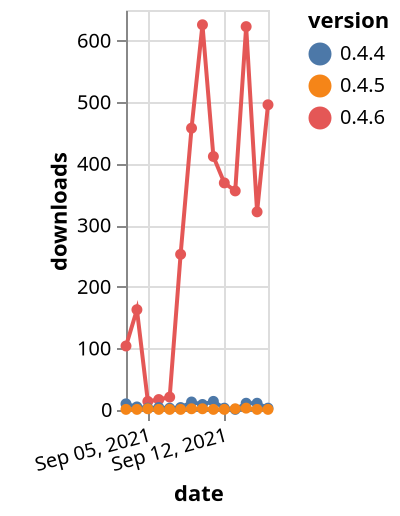 {"$schema": "https://vega.github.io/schema/vega-lite/v5.json", "description": "A simple bar chart with embedded data.", "data": {"values": [{"date": "2021-09-03", "total": 19461, "delta": 104, "version": "0.4.6"}, {"date": "2021-09-04", "total": 19624, "delta": 163, "version": "0.4.6"}, {"date": "2021-09-05", "total": 19638, "delta": 14, "version": "0.4.6"}, {"date": "2021-09-06", "total": 19655, "delta": 17, "version": "0.4.6"}, {"date": "2021-09-07", "total": 19676, "delta": 21, "version": "0.4.6"}, {"date": "2021-09-08", "total": 19929, "delta": 253, "version": "0.4.6"}, {"date": "2021-09-09", "total": 20387, "delta": 458, "version": "0.4.6"}, {"date": "2021-09-10", "total": 21013, "delta": 626, "version": "0.4.6"}, {"date": "2021-09-11", "total": 21425, "delta": 412, "version": "0.4.6"}, {"date": "2021-09-12", "total": 21794, "delta": 369, "version": "0.4.6"}, {"date": "2021-09-13", "total": 22150, "delta": 356, "version": "0.4.6"}, {"date": "2021-09-14", "total": 22773, "delta": 623, "version": "0.4.6"}, {"date": "2021-09-15", "total": 23095, "delta": 322, "version": "0.4.6"}, {"date": "2021-09-16", "total": 23591, "delta": 496, "version": "0.4.6"}, {"date": "2021-09-03", "total": 20002, "delta": 10, "version": "0.4.4"}, {"date": "2021-09-04", "total": 20007, "delta": 5, "version": "0.4.4"}, {"date": "2021-09-05", "total": 20010, "delta": 3, "version": "0.4.4"}, {"date": "2021-09-06", "total": 20014, "delta": 4, "version": "0.4.4"}, {"date": "2021-09-07", "total": 20017, "delta": 3, "version": "0.4.4"}, {"date": "2021-09-08", "total": 20021, "delta": 4, "version": "0.4.4"}, {"date": "2021-09-09", "total": 20034, "delta": 13, "version": "0.4.4"}, {"date": "2021-09-10", "total": 20043, "delta": 9, "version": "0.4.4"}, {"date": "2021-09-11", "total": 20057, "delta": 14, "version": "0.4.4"}, {"date": "2021-09-12", "total": 20060, "delta": 3, "version": "0.4.4"}, {"date": "2021-09-13", "total": 20061, "delta": 1, "version": "0.4.4"}, {"date": "2021-09-14", "total": 20072, "delta": 11, "version": "0.4.4"}, {"date": "2021-09-15", "total": 20083, "delta": 11, "version": "0.4.4"}, {"date": "2021-09-16", "total": 20086, "delta": 3, "version": "0.4.4"}, {"date": "2021-09-03", "total": 4989, "delta": 1, "version": "0.4.5"}, {"date": "2021-09-04", "total": 4990, "delta": 1, "version": "0.4.5"}, {"date": "2021-09-05", "total": 4992, "delta": 2, "version": "0.4.5"}, {"date": "2021-09-06", "total": 4993, "delta": 1, "version": "0.4.5"}, {"date": "2021-09-07", "total": 4994, "delta": 1, "version": "0.4.5"}, {"date": "2021-09-08", "total": 4995, "delta": 1, "version": "0.4.5"}, {"date": "2021-09-09", "total": 4997, "delta": 2, "version": "0.4.5"}, {"date": "2021-09-10", "total": 4999, "delta": 2, "version": "0.4.5"}, {"date": "2021-09-11", "total": 5000, "delta": 1, "version": "0.4.5"}, {"date": "2021-09-12", "total": 5001, "delta": 1, "version": "0.4.5"}, {"date": "2021-09-13", "total": 5003, "delta": 2, "version": "0.4.5"}, {"date": "2021-09-14", "total": 5006, "delta": 3, "version": "0.4.5"}, {"date": "2021-09-15", "total": 5007, "delta": 1, "version": "0.4.5"}, {"date": "2021-09-16", "total": 5008, "delta": 1, "version": "0.4.5"}]}, "width": "container", "mark": {"type": "line", "point": {"filled": true}}, "encoding": {"x": {"field": "date", "type": "temporal", "timeUnit": "yearmonthdate", "title": "date", "axis": {"labelAngle": -15}}, "y": {"field": "delta", "type": "quantitative", "title": "downloads"}, "color": {"field": "version", "type": "nominal"}, "tooltip": {"field": "delta"}}}